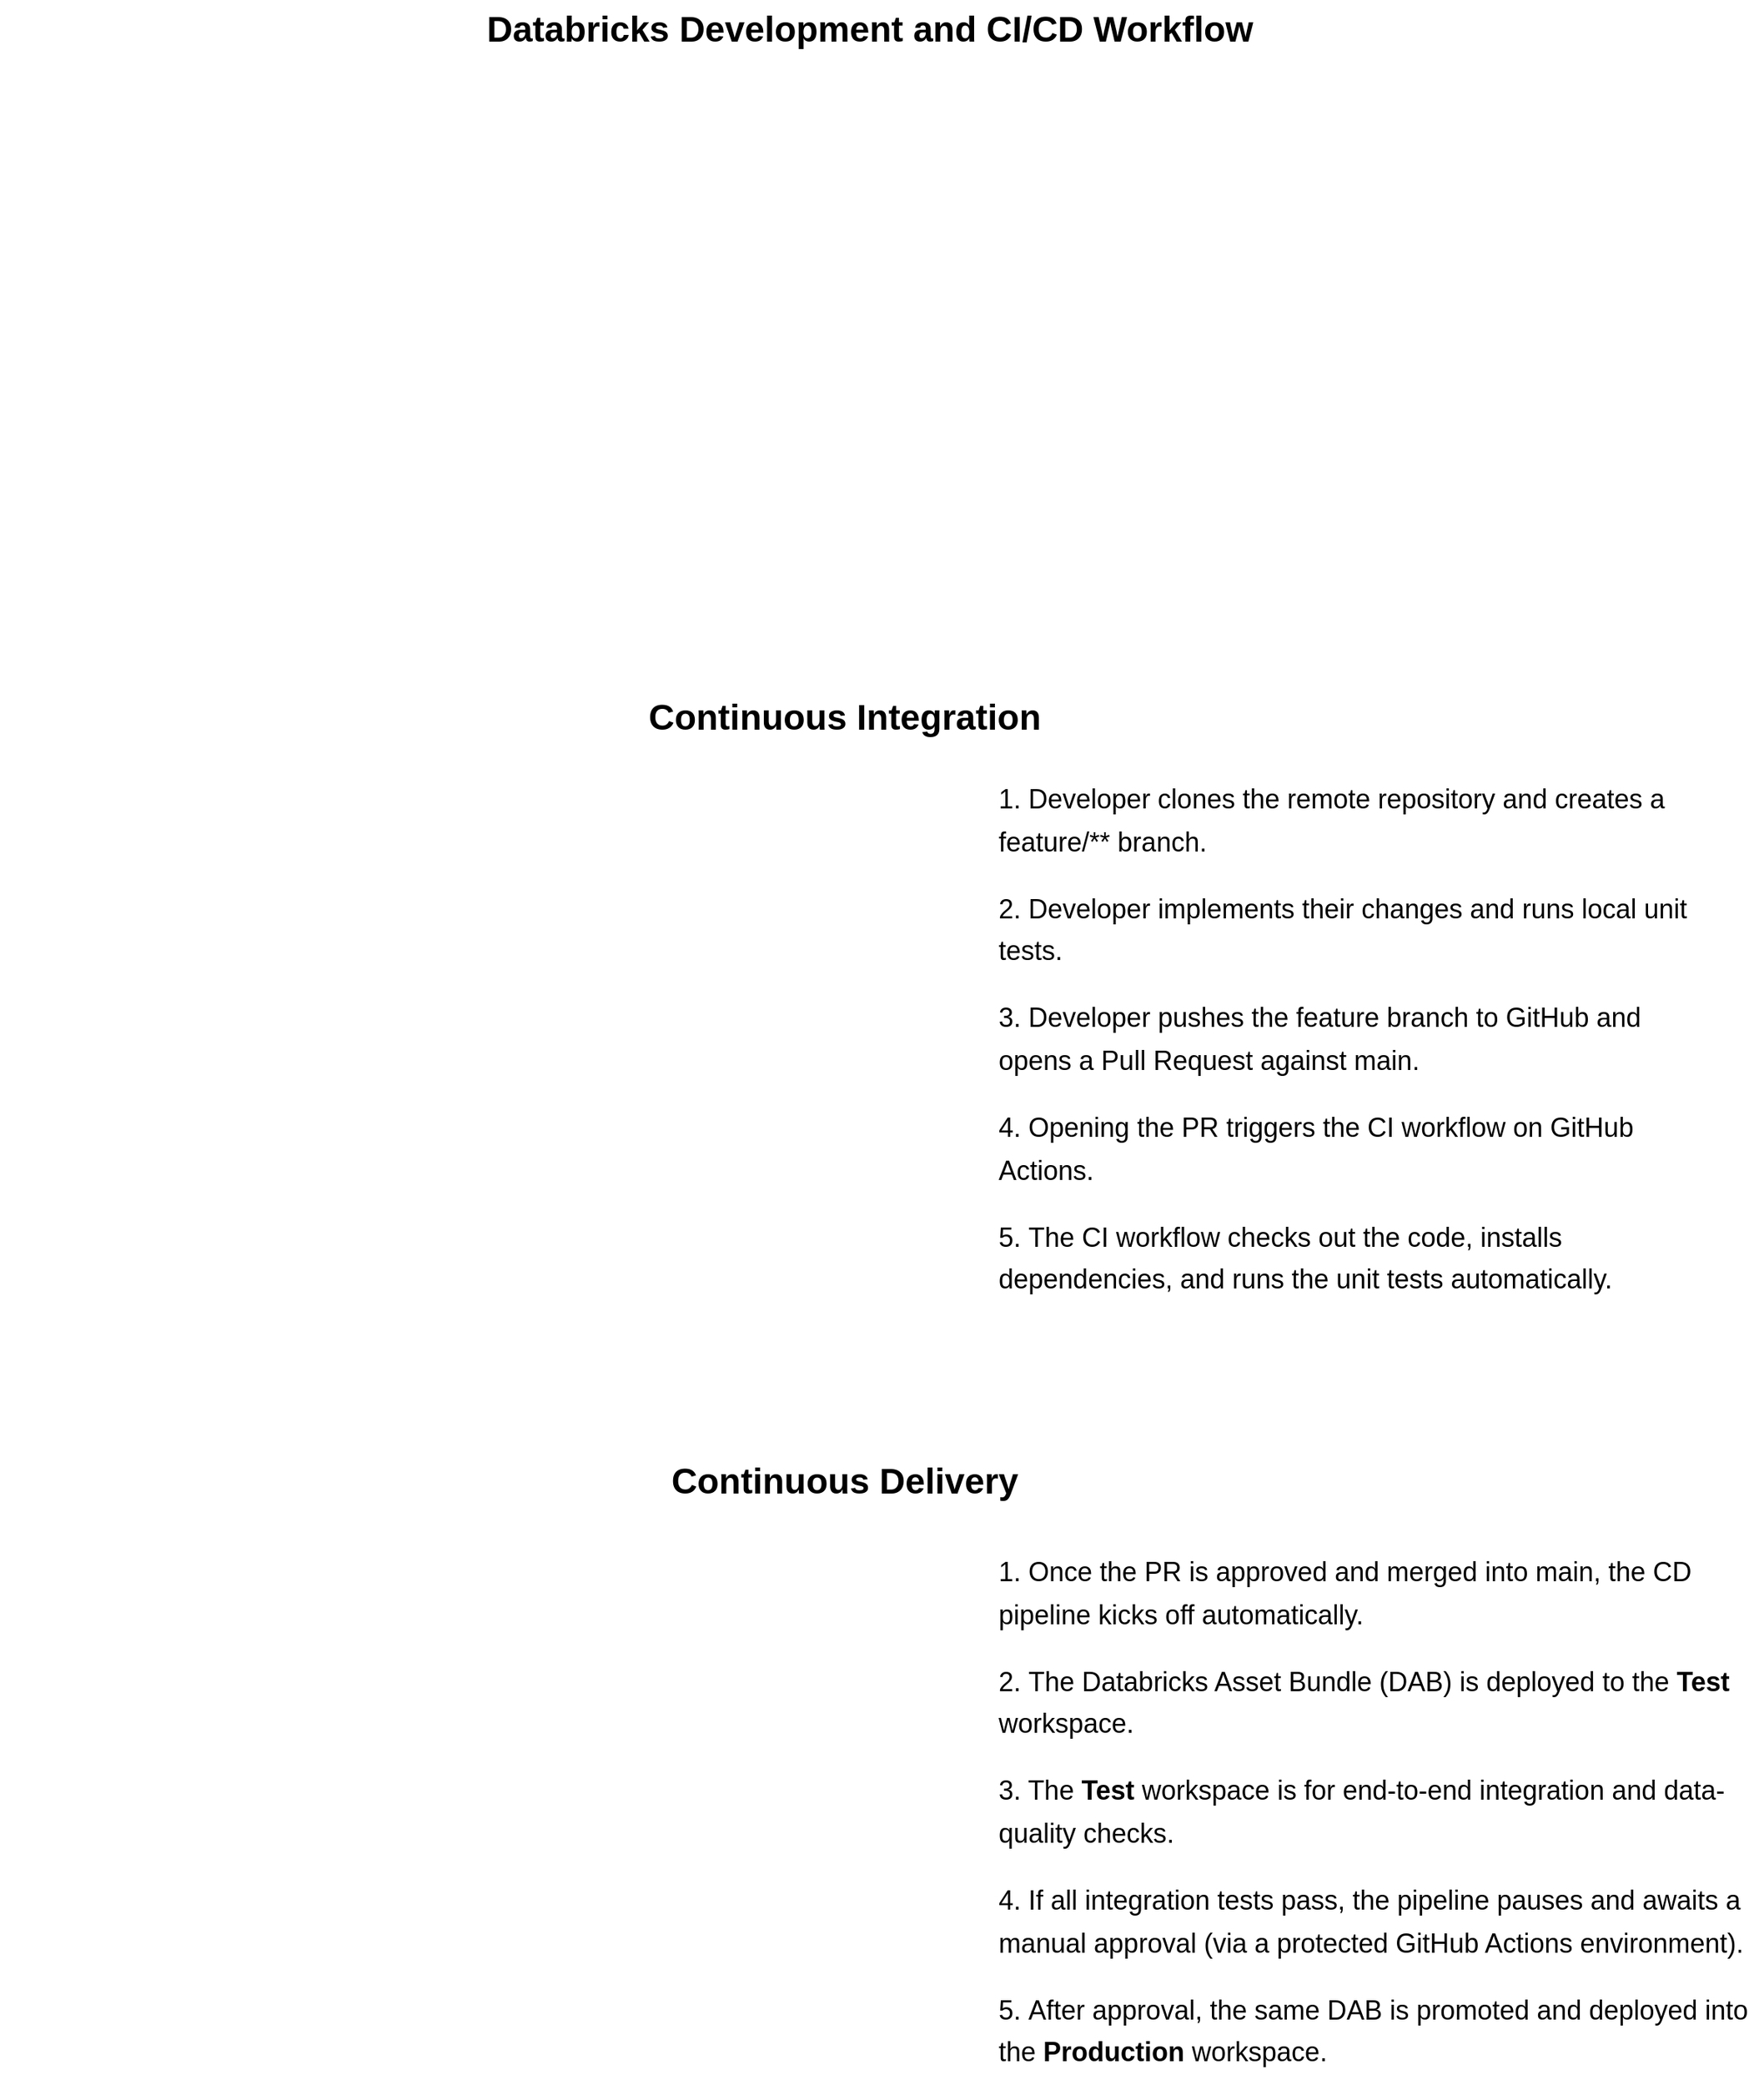 <mxfile>
    <diagram id="WD31opCN9VN_CCGLbFjf" name="CICD Workflow">
        <mxGraphModel dx="1131" dy="968" grid="0" gridSize="10" guides="1" tooltips="1" connect="1" arrows="1" fold="1" page="0" pageScale="1" pageWidth="827" pageHeight="1169" math="0" shadow="0">
            <root>
                <mxCell id="0"/>
                <mxCell id="1" parent="0"/>
                <mxCell id="2" value="" style="shape=image;verticalLabelPosition=bottom;labelBackgroundColor=default;verticalAlign=top;aspect=fixed;imageAspect=0;image=https://learn.microsoft.com/en-us/azure/databricks/_static/images/bundles/bundles-cicd.png;shadow=1;" parent="1" vertex="1">
                    <mxGeometry x="358" y="27.63" width="646" height="363.38" as="geometry"/>
                </mxCell>
                <mxCell id="4" value="Continuous Integration" style="text;strokeColor=none;fillColor=none;html=1;fontSize=24;fontStyle=1;verticalAlign=middle;align=center;" parent="1" vertex="1">
                    <mxGeometry x="617" y="447" width="100" height="40" as="geometry"/>
                </mxCell>
                <mxCell id="5" value="Databricks Development and CI/CD Workflow" style="text;strokeColor=none;fillColor=none;html=1;fontSize=24;fontStyle=1;verticalAlign=middle;align=center;" parent="1" vertex="1">
                    <mxGeometry x="634" y="-16" width="100" height="40" as="geometry"/>
                </mxCell>
                <mxCell id="6" value="" style="shape=image;verticalLabelPosition=bottom;labelBackgroundColor=default;verticalAlign=top;aspect=fixed;imageAspect=0;image=https://learn.microsoft.com/en-us/azure/databricks/_static/images/bundles/bundles-cicd.png;shadow=1;" parent="1" vertex="1">
                    <mxGeometry x="103" y="499" width="640" height="360" as="geometry"/>
                </mxCell>
                <mxCell id="8" value="&lt;h1 style=&quot;margin-top: 0px;&quot;&gt;&lt;span style=&quot;background-color: transparent; font-weight: normal;&quot;&gt;&lt;font style=&quot;font-size: 18px;&quot;&gt;1. Developer clones the remote repository and creates a feature/** branch.&lt;/font&gt;&lt;/span&gt;&lt;/h1&gt;&lt;h1 style=&quot;margin-top: 0px;&quot;&gt;&lt;font style=&quot;font-size: 18px;&quot;&gt;&lt;span style=&quot;background-color: transparent; font-weight: normal;&quot;&gt;2.&amp;nbsp;&lt;/span&gt;&lt;span style=&quot;background-color: transparent; font-weight: normal;&quot;&gt;Developer implements their changes and runs local unit tests.&lt;/span&gt;&lt;/font&gt;&lt;/h1&gt;&lt;p&gt;&lt;/p&gt;&lt;h1 style=&quot;margin-top: 0px;&quot;&gt;&lt;font style=&quot;font-size: 18px;&quot;&gt;&lt;span style=&quot;background-color: transparent; font-weight: normal;&quot;&gt;3.&amp;nbsp;&lt;/span&gt;&lt;span style=&quot;background-color: transparent; font-weight: normal;&quot;&gt;Developer pushes the feature branch to GitHub and opens a Pull Request against &lt;/span&gt;&lt;span style=&quot;background-color: transparent; font-weight: normal;&quot; class=&quot;s1&quot;&gt;main&lt;/span&gt;&lt;span style=&quot;background-color: transparent; font-weight: normal;&quot;&gt;.&lt;/span&gt;&lt;/font&gt;&lt;/h1&gt;&lt;p&gt;&lt;/p&gt;&lt;h1 style=&quot;margin-top: 0px;&quot;&gt;&lt;font style=&quot;font-size: 18px;&quot;&gt;&lt;span style=&quot;background-color: transparent; font-weight: normal;&quot;&gt;4.&amp;nbsp;&lt;/span&gt;&lt;span style=&quot;background-color: transparent; font-weight: normal;&quot;&gt;Opening the PR triggers the CI workflow on GitHub Actions.&lt;/span&gt;&lt;/font&gt;&lt;/h1&gt;&lt;p&gt;&lt;/p&gt;&lt;h1 style=&quot;margin-top: 0px;&quot;&gt;&lt;font style=&quot;font-size: 18px;&quot;&gt;&lt;span style=&quot;background-color: transparent; font-weight: normal;&quot;&gt;5.&amp;nbsp;&lt;/span&gt;&lt;span style=&quot;background-color: transparent; font-weight: normal;&quot;&gt;The CI workflow checks out the code, installs dependencies, and runs the unit tests automatically.&lt;/span&gt;&lt;/font&gt;&lt;/h1&gt;&lt;p&gt;&lt;/p&gt;" style="text;html=1;whiteSpace=wrap;overflow=hidden;rounded=0;" parent="1" vertex="1">
                    <mxGeometry x="769" y="499" width="488" height="362" as="geometry"/>
                </mxCell>
                <mxCell id="9" value="Continuous Delivery" style="text;strokeColor=none;fillColor=none;html=1;fontSize=24;fontStyle=1;verticalAlign=middle;align=center;" parent="1" vertex="1">
                    <mxGeometry x="617" y="961" width="100" height="40" as="geometry"/>
                </mxCell>
                <mxCell id="10" value="&lt;h1 style=&quot;margin-top: 0px;&quot;&gt;&lt;font style=&quot;font-size: 18px;&quot;&gt;&lt;span style=&quot;background-color: transparent; font-weight: normal;&quot;&gt;1.&amp;nbsp;&lt;/span&gt;&lt;span style=&quot;background-color: transparent; font-weight: normal;&quot;&gt;Once the PR is approved and merged into &lt;/span&gt;&lt;span style=&quot;background-color: transparent; font-weight: normal;&quot; class=&quot;s1&quot;&gt;main&lt;/span&gt;&lt;span style=&quot;background-color: transparent; font-weight: normal;&quot;&gt;, the CD pipeline kicks off automatically.&lt;/span&gt;&lt;/font&gt;&lt;/h1&gt;&lt;p&gt;&lt;/p&gt;&lt;h1 style=&quot;margin-top: 0px;&quot;&gt;&lt;font style=&quot;font-size: 18px;&quot;&gt;&lt;span style=&quot;background-color: transparent; font-weight: normal;&quot;&gt;2.&amp;nbsp;&lt;/span&gt;&lt;span style=&quot;background-color: transparent; font-weight: normal;&quot;&gt;The Databricks Asset Bundle (DAB) is deployed to the &lt;/span&gt;&lt;span style=&quot;background-color: transparent; font-weight: normal;&quot; class=&quot;s1&quot;&gt;&lt;b&gt;Test&lt;/b&gt;&lt;/span&gt;&lt;span style=&quot;background-color: transparent; font-weight: normal;&quot;&gt; workspace.&lt;/span&gt;&lt;/font&gt;&lt;/h1&gt;&lt;p&gt;&lt;/p&gt;&lt;h1 style=&quot;margin-top: 0px;&quot;&gt;&lt;font style=&quot;font-size: 18px;&quot;&gt;&lt;span style=&quot;background-color: transparent; font-weight: normal;&quot;&gt;3. The &lt;/span&gt;&lt;span style=&quot;background-color: transparent;&quot;&gt;Test&lt;/span&gt;&lt;span style=&quot;background-color: transparent; font-weight: normal;&quot;&gt; workspace is for&amp;nbsp;&lt;/span&gt;&lt;span style=&quot;background-color: transparent; font-weight: normal;&quot;&gt;end-to-end integration and data-quality checks&lt;/span&gt;&lt;span style=&quot;background-color: transparent; font-weight: normal;&quot;&gt;.&lt;/span&gt;&lt;/font&gt;&lt;/h1&gt;&lt;p&gt;&lt;/p&gt;&lt;h1 style=&quot;margin-top: 0px;&quot;&gt;&lt;font style=&quot;font-size: 18px;&quot;&gt;&lt;span style=&quot;background-color: transparent; font-weight: normal;&quot;&gt;4.&amp;nbsp;&lt;/span&gt;&lt;span style=&quot;background-color: transparent; font-weight: normal;&quot;&gt;If all integration tests pass, the pipeline pauses and awaits a manual approval (via a protected GitHub Actions environment).&lt;/span&gt;&lt;/font&gt;&lt;/h1&gt;&lt;p&gt;&lt;/p&gt;&lt;h1 style=&quot;margin-top: 0px;&quot;&gt;&lt;font style=&quot;font-size: 18px;&quot;&gt;&lt;span style=&quot;background-color: transparent; font-weight: normal;&quot;&gt;5.&amp;nbsp;&lt;/span&gt;&lt;span style=&quot;background-color: transparent; font-weight: normal;&quot;&gt;After approval, the same DAB is promoted and deployed into the &lt;/span&gt;&lt;span style=&quot;background-color: transparent; font-weight: normal;&quot; class=&quot;s1&quot;&gt;&lt;b&gt;Production&lt;/b&gt;&lt;/span&gt;&lt;span style=&quot;background-color: transparent; font-weight: normal;&quot;&gt; workspace.&lt;/span&gt;&lt;/font&gt;&lt;/h1&gt;&lt;p&gt;&lt;/p&gt;" style="text;html=1;whiteSpace=wrap;overflow=hidden;rounded=0;" parent="1" vertex="1">
                    <mxGeometry x="769" y="1019" width="516" height="362" as="geometry"/>
                </mxCell>
                <mxCell id="11" value="" style="shape=image;verticalLabelPosition=bottom;labelBackgroundColor=default;verticalAlign=top;aspect=fixed;imageAspect=0;image=https://learn.microsoft.com/en-us/azure/databricks/_static/images/bundles/bundles-cicd.png;shadow=1;" parent="1" vertex="1">
                    <mxGeometry x="103" y="1019" width="640" height="360" as="geometry"/>
                </mxCell>
            </root>
        </mxGraphModel>
    </diagram>
    <diagram name="Copy of CICD Workflow" id="b6_LKP7QLK2ujBIc0AMn">
        <mxGraphModel dx="1131" dy="968" grid="0" gridSize="10" guides="1" tooltips="1" connect="1" arrows="1" fold="1" page="0" pageScale="1" pageWidth="827" pageHeight="1169" math="0" shadow="0">
            <root>
                <mxCell id="8B7jvct-IgSm8lC-Ptgx-0"/>
                <mxCell id="8B7jvct-IgSm8lC-Ptgx-1" parent="8B7jvct-IgSm8lC-Ptgx-0"/>
                <mxCell id="8B7jvct-IgSm8lC-Ptgx-2" value="" style="shape=image;verticalLabelPosition=bottom;labelBackgroundColor=default;verticalAlign=top;aspect=fixed;imageAspect=0;image=https://learn.microsoft.com/en-us/azure/databricks/_static/images/bundles/bundles-cicd.png;shadow=1;" vertex="1" parent="8B7jvct-IgSm8lC-Ptgx-1">
                    <mxGeometry x="358" y="27.63" width="646" height="363.38" as="geometry"/>
                </mxCell>
                <mxCell id="8B7jvct-IgSm8lC-Ptgx-3" value="Continuous Integration" style="text;strokeColor=none;fillColor=none;html=1;fontSize=24;fontStyle=1;verticalAlign=middle;align=center;" vertex="1" parent="8B7jvct-IgSm8lC-Ptgx-1">
                    <mxGeometry x="617" y="447" width="100" height="40" as="geometry"/>
                </mxCell>
                <mxCell id="8B7jvct-IgSm8lC-Ptgx-4" value="Databricks Development and CI/CD Workflow" style="text;strokeColor=none;fillColor=none;html=1;fontSize=24;fontStyle=1;verticalAlign=middle;align=center;" vertex="1" parent="8B7jvct-IgSm8lC-Ptgx-1">
                    <mxGeometry x="634" y="-16" width="100" height="40" as="geometry"/>
                </mxCell>
                <mxCell id="8B7jvct-IgSm8lC-Ptgx-5" value="" style="shape=image;verticalLabelPosition=bottom;labelBackgroundColor=default;verticalAlign=top;aspect=fixed;imageAspect=0;image=https://learn.microsoft.com/en-us/azure/databricks/_static/images/bundles/bundles-cicd.png;shadow=1;" vertex="1" parent="8B7jvct-IgSm8lC-Ptgx-1">
                    <mxGeometry x="103" y="499" width="640" height="360" as="geometry"/>
                </mxCell>
                <mxCell id="8B7jvct-IgSm8lC-Ptgx-7" value="&lt;h1 style=&quot;margin-top: 0px;&quot;&gt;&lt;span style=&quot;background-color: transparent; font-weight: normal;&quot;&gt;&lt;font style=&quot;font-size: 18px;&quot;&gt;1. Developer clones the remote repository and creates a feature/** branch.&lt;/font&gt;&lt;/span&gt;&lt;/h1&gt;&lt;h1 style=&quot;margin-top: 0px;&quot;&gt;&lt;font style=&quot;font-size: 18px;&quot;&gt;&lt;span style=&quot;background-color: transparent; font-weight: normal;&quot;&gt;2.&amp;nbsp;&lt;/span&gt;&lt;span style=&quot;background-color: transparent; font-weight: normal;&quot;&gt;Developer implements their changes and runs local unit tests.&lt;/span&gt;&lt;/font&gt;&lt;/h1&gt;&lt;p&gt;&lt;/p&gt;&lt;h1 style=&quot;margin-top: 0px;&quot;&gt;&lt;font style=&quot;font-size: 18px;&quot;&gt;&lt;span style=&quot;background-color: transparent; font-weight: normal;&quot;&gt;3.&amp;nbsp;&lt;/span&gt;&lt;span style=&quot;background-color: transparent; font-weight: normal;&quot;&gt;Developer pushes the feature branch to GitHub and opens a Pull Request against &lt;/span&gt;&lt;span style=&quot;background-color: transparent; font-weight: normal;&quot; class=&quot;s1&quot;&gt;main&lt;/span&gt;&lt;span style=&quot;background-color: transparent; font-weight: normal;&quot;&gt;.&lt;/span&gt;&lt;/font&gt;&lt;/h1&gt;&lt;p&gt;&lt;/p&gt;&lt;h1 style=&quot;margin-top: 0px;&quot;&gt;&lt;font style=&quot;font-size: 18px;&quot;&gt;&lt;span style=&quot;background-color: transparent; font-weight: normal;&quot;&gt;4.&amp;nbsp;&lt;/span&gt;&lt;span style=&quot;background-color: transparent; font-weight: normal;&quot;&gt;Opening the PR triggers the CI workflow on GitHub Actions.&lt;/span&gt;&lt;/font&gt;&lt;/h1&gt;&lt;p&gt;&lt;/p&gt;&lt;h1 style=&quot;margin-top: 0px;&quot;&gt;&lt;font style=&quot;font-size: 18px;&quot;&gt;&lt;span style=&quot;background-color: transparent; font-weight: normal;&quot;&gt;5.&amp;nbsp;&lt;/span&gt;&lt;span style=&quot;background-color: transparent; font-weight: normal;&quot;&gt;The CI workflow checks out the code, installs dependencies, and runs the unit tests automatically.&lt;/span&gt;&lt;/font&gt;&lt;/h1&gt;&lt;p&gt;&lt;/p&gt;" style="text;html=1;whiteSpace=wrap;overflow=hidden;rounded=0;" vertex="1" parent="8B7jvct-IgSm8lC-Ptgx-1">
                    <mxGeometry x="769" y="499" width="488" height="362" as="geometry"/>
                </mxCell>
                <mxCell id="8B7jvct-IgSm8lC-Ptgx-8" value="Continuous Delivery" style="text;strokeColor=none;fillColor=none;html=1;fontSize=24;fontStyle=1;verticalAlign=middle;align=center;" vertex="1" parent="8B7jvct-IgSm8lC-Ptgx-1">
                    <mxGeometry x="617" y="961" width="100" height="40" as="geometry"/>
                </mxCell>
                <mxCell id="8B7jvct-IgSm8lC-Ptgx-9" value="&lt;h1 style=&quot;margin-top: 0px;&quot;&gt;&lt;font style=&quot;font-size: 18px;&quot;&gt;&lt;span style=&quot;background-color: transparent; font-weight: normal;&quot;&gt;1.&amp;nbsp;&lt;/span&gt;&lt;span style=&quot;background-color: transparent; font-weight: normal;&quot;&gt;Once the PR is approved and merged into &lt;/span&gt;&lt;span style=&quot;background-color: transparent; font-weight: normal;&quot; class=&quot;s1&quot;&gt;main&lt;/span&gt;&lt;span style=&quot;background-color: transparent; font-weight: normal;&quot;&gt;, the CD pipeline kicks off automatically.&lt;/span&gt;&lt;/font&gt;&lt;/h1&gt;&lt;p&gt;&lt;/p&gt;&lt;h1 style=&quot;margin-top: 0px;&quot;&gt;&lt;font style=&quot;font-size: 18px;&quot;&gt;&lt;span style=&quot;background-color: transparent; font-weight: normal;&quot;&gt;2.&amp;nbsp;&lt;/span&gt;&lt;span style=&quot;background-color: transparent; font-weight: normal;&quot;&gt;The Databricks Asset Bundle (DAB) is deployed to the &lt;/span&gt;&lt;span style=&quot;background-color: transparent; font-weight: normal;&quot; class=&quot;s1&quot;&gt;&lt;b&gt;Test&lt;/b&gt;&lt;/span&gt;&lt;span style=&quot;background-color: transparent; font-weight: normal;&quot;&gt; workspace.&lt;/span&gt;&lt;/font&gt;&lt;/h1&gt;&lt;p&gt;&lt;/p&gt;&lt;h1 style=&quot;margin-top: 0px;&quot;&gt;&lt;font style=&quot;font-size: 18px;&quot;&gt;&lt;span style=&quot;background-color: transparent; font-weight: normal;&quot;&gt;3. The &lt;/span&gt;&lt;span style=&quot;background-color: transparent;&quot;&gt;Test&lt;/span&gt;&lt;span style=&quot;background-color: transparent; font-weight: normal;&quot;&gt; workspace is for&amp;nbsp;&lt;/span&gt;&lt;span style=&quot;background-color: transparent; font-weight: normal;&quot;&gt;end-to-end integration and data-quality checks&lt;/span&gt;&lt;span style=&quot;background-color: transparent; font-weight: normal;&quot;&gt;.&lt;/span&gt;&lt;/font&gt;&lt;/h1&gt;&lt;p&gt;&lt;/p&gt;&lt;h1 style=&quot;margin-top: 0px;&quot;&gt;&lt;font style=&quot;font-size: 18px;&quot;&gt;&lt;span style=&quot;background-color: transparent; font-weight: normal;&quot;&gt;4.&amp;nbsp;&lt;/span&gt;&lt;span style=&quot;background-color: transparent; font-weight: normal;&quot;&gt;If all integration tests pass, the pipeline pauses and awaits a manual approval (via a protected GitHub Actions environment).&lt;/span&gt;&lt;/font&gt;&lt;/h1&gt;&lt;p&gt;&lt;/p&gt;&lt;h1 style=&quot;margin-top: 0px;&quot;&gt;&lt;font style=&quot;font-size: 18px;&quot;&gt;&lt;span style=&quot;background-color: transparent; font-weight: normal;&quot;&gt;5.&amp;nbsp;&lt;/span&gt;&lt;span style=&quot;background-color: transparent; font-weight: normal;&quot;&gt;After approval, the same DAB is promoted and deployed into the &lt;/span&gt;&lt;span style=&quot;background-color: transparent; font-weight: normal;&quot; class=&quot;s1&quot;&gt;&lt;b&gt;Production&lt;/b&gt;&lt;/span&gt;&lt;span style=&quot;background-color: transparent; font-weight: normal;&quot;&gt; workspace.&lt;/span&gt;&lt;/font&gt;&lt;/h1&gt;&lt;p&gt;&lt;/p&gt;" style="text;html=1;whiteSpace=wrap;overflow=hidden;rounded=0;" vertex="1" parent="8B7jvct-IgSm8lC-Ptgx-1">
                    <mxGeometry x="769" y="1019" width="516" height="362" as="geometry"/>
                </mxCell>
                <mxCell id="8B7jvct-IgSm8lC-Ptgx-10" value="" style="shape=image;verticalLabelPosition=bottom;labelBackgroundColor=default;verticalAlign=top;aspect=fixed;imageAspect=0;image=https://learn.microsoft.com/en-us/azure/databricks/_static/images/bundles/bundles-cicd.png;shadow=1;" vertex="1" parent="8B7jvct-IgSm8lC-Ptgx-1">
                    <mxGeometry x="103" y="1019" width="640" height="360" as="geometry"/>
                </mxCell>
            </root>
        </mxGraphModel>
    </diagram>
    <diagram id="KkCrhf0CTYJlZ5tWA92Y" name="Process Flow">
        <mxGraphModel dx="919" dy="568" grid="0" gridSize="10" guides="1" tooltips="1" connect="1" arrows="1" fold="1" page="0" pageScale="1" pageWidth="1600" pageHeight="900" math="0" shadow="0">
            <root>
                <mxCell id="0"/>
                <mxCell id="1" parent="0"/>
                <mxCell id="BZKM3FHya9Z55TpuSgT5-33" value="" style="rounded=1;whiteSpace=wrap;html=1;strokeWidth=2;fillWeight=4;hachureGap=8;hachureAngle=45;fillColor=#E0FFF0;sketch=1;" parent="1" vertex="1">
                    <mxGeometry x="903" y="85" width="622" height="253" as="geometry"/>
                </mxCell>
                <mxCell id="BZKM3FHya9Z55TpuSgT5-32" value="" style="rounded=1;whiteSpace=wrap;html=1;strokeWidth=2;fillWeight=4;hachureGap=8;hachureAngle=45;fillColor=#C0DEEC;sketch=1;" parent="1" vertex="1">
                    <mxGeometry x="102" y="85" width="751" height="253" as="geometry"/>
                </mxCell>
                <mxCell id="BZKM3FHya9Z55TpuSgT5-3" style="edgeStyle=none;html=1;exitX=1;exitY=0.5;exitDx=0;exitDy=0;exitPerimeter=0;entryX=0;entryY=0.5;entryDx=0;entryDy=0;" parent="1" source="BZKM3FHya9Z55TpuSgT5-1" target="BZKM3FHya9Z55TpuSgT5-2" edge="1">
                    <mxGeometry relative="1" as="geometry"/>
                </mxCell>
                <mxCell id="BZKM3FHya9Z55TpuSgT5-1" value="Start" style="strokeWidth=2;html=1;shape=mxgraph.flowchart.terminator;whiteSpace=wrap;" parent="1" vertex="1">
                    <mxGeometry x="110" y="180" width="100" height="60" as="geometry"/>
                </mxCell>
                <mxCell id="BZKM3FHya9Z55TpuSgT5-5" style="edgeStyle=none;html=1;exitX=1;exitY=0.5;exitDx=0;exitDy=0;entryX=0;entryY=0.5;entryDx=0;entryDy=0;" parent="1" source="BZKM3FHya9Z55TpuSgT5-2" target="BZKM3FHya9Z55TpuSgT5-4" edge="1">
                    <mxGeometry relative="1" as="geometry"/>
                </mxCell>
                <mxCell id="BZKM3FHya9Z55TpuSgT5-2" value="Developer works on a feature branch and commits changes" style="rounded=1;whiteSpace=wrap;html=1;absoluteArcSize=1;arcSize=14;strokeWidth=2;" parent="1" vertex="1">
                    <mxGeometry x="240" y="160" width="100" height="100" as="geometry"/>
                </mxCell>
                <mxCell id="BZKM3FHya9Z55TpuSgT5-7" style="edgeStyle=none;html=1;exitX=1;exitY=0.5;exitDx=0;exitDy=0;entryX=0;entryY=0.5;entryDx=0;entryDy=0;" parent="1" source="BZKM3FHya9Z55TpuSgT5-4" target="BZKM3FHya9Z55TpuSgT5-6" edge="1">
                    <mxGeometry relative="1" as="geometry"/>
                </mxCell>
                <mxCell id="BZKM3FHya9Z55TpuSgT5-4" value="Triggers CI workflow" style="html=1;dashed=0;whiteSpace=wrap;" parent="1" vertex="1">
                    <mxGeometry x="370" y="185" width="100" height="50" as="geometry"/>
                </mxCell>
                <mxCell id="BZKM3FHya9Z55TpuSgT5-10" style="edgeStyle=none;html=1;exitX=1;exitY=0.5;exitDx=0;exitDy=0;entryX=0;entryY=0.5;entryDx=0;entryDy=0;" parent="1" source="BZKM3FHya9Z55TpuSgT5-6" target="BZKM3FHya9Z55TpuSgT5-9" edge="1">
                    <mxGeometry relative="1" as="geometry"/>
                </mxCell>
                <mxCell id="BZKM3FHya9Z55TpuSgT5-6" value="Open PR to main" style="rounded=1;whiteSpace=wrap;html=1;absoluteArcSize=1;arcSize=14;strokeWidth=2;" parent="1" vertex="1">
                    <mxGeometry x="500" y="160" width="100" height="100" as="geometry"/>
                </mxCell>
                <mxCell id="BZKM3FHya9Z55TpuSgT5-8" style="edgeStyle=none;html=1;exitX=0.5;exitY=1;exitDx=0;exitDy=0;entryX=0.5;entryY=1;entryDx=0;entryDy=0;entryPerimeter=0;" parent="1" source="BZKM3FHya9Z55TpuSgT5-4" target="BZKM3FHya9Z55TpuSgT5-1" edge="1">
                    <mxGeometry relative="1" as="geometry">
                        <Array as="points">
                            <mxPoint x="420" y="330"/>
                            <mxPoint x="340" y="330"/>
                            <mxPoint x="160" y="330"/>
                        </Array>
                    </mxGeometry>
                </mxCell>
                <mxCell id="BZKM3FHya9Z55TpuSgT5-12" style="edgeStyle=none;html=1;exitX=1;exitY=0.5;exitDx=0;exitDy=0;entryX=0;entryY=0.5;entryDx=0;entryDy=0;" parent="1" source="BZKM3FHya9Z55TpuSgT5-9" target="BZKM3FHya9Z55TpuSgT5-11" edge="1">
                    <mxGeometry relative="1" as="geometry"/>
                </mxCell>
                <mxCell id="BZKM3FHya9Z55TpuSgT5-9" value="Triggers CI workflow" style="html=1;dashed=0;whiteSpace=wrap;" parent="1" vertex="1">
                    <mxGeometry x="630" y="185" width="100" height="50" as="geometry"/>
                </mxCell>
                <mxCell id="BZKM3FHya9Z55TpuSgT5-13" style="edgeStyle=none;html=1;exitX=0.5;exitY=1;exitDx=0;exitDy=0;entryX=0.5;entryY=1;entryDx=0;entryDy=0;" parent="1" source="BZKM3FHya9Z55TpuSgT5-11" target="BZKM3FHya9Z55TpuSgT5-2" edge="1">
                    <mxGeometry relative="1" as="geometry">
                        <Array as="points">
                            <mxPoint x="800" y="320"/>
                            <mxPoint x="540" y="320"/>
                            <mxPoint x="290" y="320"/>
                        </Array>
                    </mxGeometry>
                </mxCell>
                <mxCell id="BZKM3FHya9Z55TpuSgT5-15" style="edgeStyle=none;html=1;exitX=1;exitY=0.5;exitDx=0;exitDy=0;entryX=0;entryY=0.5;entryDx=0;entryDy=0;" parent="1" source="BZKM3FHya9Z55TpuSgT5-11" target="BZKM3FHya9Z55TpuSgT5-14" edge="1">
                    <mxGeometry relative="1" as="geometry"/>
                </mxCell>
                <mxCell id="BZKM3FHya9Z55TpuSgT5-11" value="Approve PR" style="rhombus;whiteSpace=wrap;html=1;" parent="1" vertex="1">
                    <mxGeometry x="760" y="170" width="80" height="80" as="geometry"/>
                </mxCell>
                <mxCell id="BZKM3FHya9Z55TpuSgT5-17" style="edgeStyle=none;html=1;exitX=1;exitY=0.5;exitDx=0;exitDy=0;entryX=0;entryY=0.5;entryDx=0;entryDy=0;" parent="1" source="BZKM3FHya9Z55TpuSgT5-14" target="BZKM3FHya9Z55TpuSgT5-16" edge="1">
                    <mxGeometry relative="1" as="geometry"/>
                </mxCell>
                <mxCell id="BZKM3FHya9Z55TpuSgT5-14" value="Merge to main" style="rounded=1;whiteSpace=wrap;html=1;absoluteArcSize=1;arcSize=14;strokeWidth=2;" parent="1" vertex="1">
                    <mxGeometry x="910" y="160" width="100" height="100" as="geometry"/>
                </mxCell>
                <mxCell id="BZKM3FHya9Z55TpuSgT5-19" style="edgeStyle=none;html=1;exitX=1;exitY=0.5;exitDx=0;exitDy=0;entryX=0;entryY=0.5;entryDx=0;entryDy=0;" parent="1" source="BZKM3FHya9Z55TpuSgT5-16" target="BZKM3FHya9Z55TpuSgT5-18" edge="1">
                    <mxGeometry relative="1" as="geometry"/>
                </mxCell>
                <mxCell id="BZKM3FHya9Z55TpuSgT5-16" value="Triggers CD workflow to Test" style="html=1;dashed=0;whiteSpace=wrap;" parent="1" vertex="1">
                    <mxGeometry x="1040" y="185" width="100" height="50" as="geometry"/>
                </mxCell>
                <mxCell id="BZKM3FHya9Z55TpuSgT5-20" style="edgeStyle=none;html=1;exitX=0.5;exitY=1;exitDx=0;exitDy=0;entryX=0.5;entryY=1;entryDx=0;entryDy=0;" parent="1" source="BZKM3FHya9Z55TpuSgT5-18" target="BZKM3FHya9Z55TpuSgT5-2" edge="1">
                    <mxGeometry relative="1" as="geometry">
                        <Array as="points">
                            <mxPoint x="1210" y="300"/>
                            <mxPoint x="730" y="300"/>
                            <mxPoint x="290" y="300"/>
                        </Array>
                    </mxGeometry>
                </mxCell>
                <mxCell id="BZKM3FHya9Z55TpuSgT5-22" style="edgeStyle=none;html=1;exitX=1;exitY=0.5;exitDx=0;exitDy=0;" parent="1" source="BZKM3FHya9Z55TpuSgT5-18" target="BZKM3FHya9Z55TpuSgT5-21" edge="1">
                    <mxGeometry relative="1" as="geometry"/>
                </mxCell>
                <mxCell id="BZKM3FHya9Z55TpuSgT5-18" value="Manual Approval" style="rhombus;whiteSpace=wrap;html=1;" parent="1" vertex="1">
                    <mxGeometry x="1170" y="170" width="80" height="80" as="geometry"/>
                </mxCell>
                <mxCell id="BZKM3FHya9Z55TpuSgT5-21" value="Resume CD workflow to Prod" style="html=1;dashed=0;whiteSpace=wrap;" parent="1" vertex="1">
                    <mxGeometry x="1280" y="185" width="100" height="50" as="geometry"/>
                </mxCell>
                <mxCell id="BZKM3FHya9Z55TpuSgT5-23" value="End" style="strokeWidth=2;html=1;shape=mxgraph.flowchart.terminator;whiteSpace=wrap;" parent="1" vertex="1">
                    <mxGeometry x="1410" y="180" width="100" height="60" as="geometry"/>
                </mxCell>
                <mxCell id="BZKM3FHya9Z55TpuSgT5-24" style="edgeStyle=none;html=1;exitX=1;exitY=0.5;exitDx=0;exitDy=0;entryX=0;entryY=0.5;entryDx=0;entryDy=0;entryPerimeter=0;" parent="1" source="BZKM3FHya9Z55TpuSgT5-21" target="BZKM3FHya9Z55TpuSgT5-23" edge="1">
                    <mxGeometry relative="1" as="geometry"/>
                </mxCell>
                <mxCell id="BZKM3FHya9Z55TpuSgT5-25" value="Yes" style="text;html=1;align=center;verticalAlign=middle;whiteSpace=wrap;rounded=0;" parent="1" vertex="1">
                    <mxGeometry x="847" y="180" width="60" height="30" as="geometry"/>
                </mxCell>
                <mxCell id="BZKM3FHya9Z55TpuSgT5-27" value="Yes" style="text;html=1;align=center;verticalAlign=middle;whiteSpace=wrap;rounded=0;" parent="1" vertex="1">
                    <mxGeometry x="1230" y="180" width="60" height="30" as="geometry"/>
                </mxCell>
                <mxCell id="BZKM3FHya9Z55TpuSgT5-28" value="No" style="text;html=1;align=center;verticalAlign=middle;whiteSpace=wrap;rounded=0;" parent="1" vertex="1">
                    <mxGeometry x="785" y="250" width="60" height="30" as="geometry"/>
                </mxCell>
                <mxCell id="BZKM3FHya9Z55TpuSgT5-29" value="No" style="text;html=1;align=center;verticalAlign=middle;whiteSpace=wrap;rounded=0;" parent="1" vertex="1">
                    <mxGeometry x="1195" y="250" width="60" height="30" as="geometry"/>
                </mxCell>
                <mxCell id="BZKM3FHya9Z55TpuSgT5-34" value="Continuous Integration" style="text;strokeColor=none;fillColor=none;html=1;fontSize=24;fontStyle=1;verticalAlign=middle;align=center;" parent="1" vertex="1">
                    <mxGeometry x="427.5" y="98" width="100" height="40" as="geometry"/>
                </mxCell>
                <mxCell id="BZKM3FHya9Z55TpuSgT5-35" value="Continuous Delivery" style="text;strokeColor=none;fillColor=none;html=1;fontSize=24;fontStyle=1;verticalAlign=middle;align=center;" parent="1" vertex="1">
                    <mxGeometry x="1175" y="92" width="100" height="40" as="geometry"/>
                </mxCell>
            </root>
        </mxGraphModel>
    </diagram>
</mxfile>